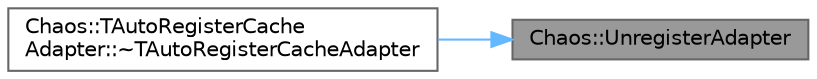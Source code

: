 digraph "Chaos::UnregisterAdapter"
{
 // INTERACTIVE_SVG=YES
 // LATEX_PDF_SIZE
  bgcolor="transparent";
  edge [fontname=Helvetica,fontsize=10,labelfontname=Helvetica,labelfontsize=10];
  node [fontname=Helvetica,fontsize=10,shape=box,height=0.2,width=0.4];
  rankdir="RL";
  Node1 [id="Node000001",label="Chaos::UnregisterAdapter",height=0.2,width=0.4,color="gray40", fillcolor="grey60", style="filled", fontcolor="black",tooltip=" "];
  Node1 -> Node2 [id="edge1_Node000001_Node000002",dir="back",color="steelblue1",style="solid",tooltip=" "];
  Node2 [id="Node000002",label="Chaos::TAutoRegisterCache\lAdapter::~TAutoRegisterCacheAdapter",height=0.2,width=0.4,color="grey40", fillcolor="white", style="filled",URL="$d3/d9f/structChaos_1_1TAutoRegisterCacheAdapter.html#aaf699868e1a9b8e949c0f91e24bf0b75",tooltip=" "];
}

